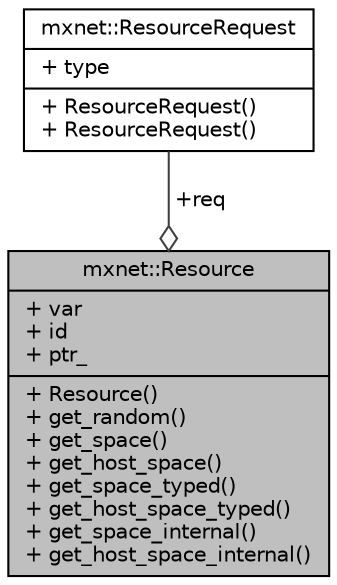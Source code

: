 digraph "mxnet::Resource"
{
  edge [fontname="Helvetica",fontsize="10",labelfontname="Helvetica",labelfontsize="10"];
  node [fontname="Helvetica",fontsize="10",shape=record];
  Node1 [label="{mxnet::Resource\n|+ var\l+ id\l+ ptr_\l|+ Resource()\l+ get_random()\l+ get_space()\l+ get_host_space()\l+ get_space_typed()\l+ get_host_space_typed()\l+ get_space_internal()\l+ get_host_space_internal()\l}",height=0.2,width=0.4,color="black", fillcolor="grey75", style="filled" fontcolor="black"];
  Node2 -> Node1 [color="grey25",fontsize="10",style="solid",label=" +req" ,arrowhead="odiamond",fontname="Helvetica"];
  Node2 [label="{mxnet::ResourceRequest\n|+ type\l|+ ResourceRequest()\l+ ResourceRequest()\l}",height=0.2,width=0.4,color="black", fillcolor="white", style="filled",URL="$structmxnet_1_1ResourceRequest.html",tooltip="The resources that can be requested by Operator. "];
}
